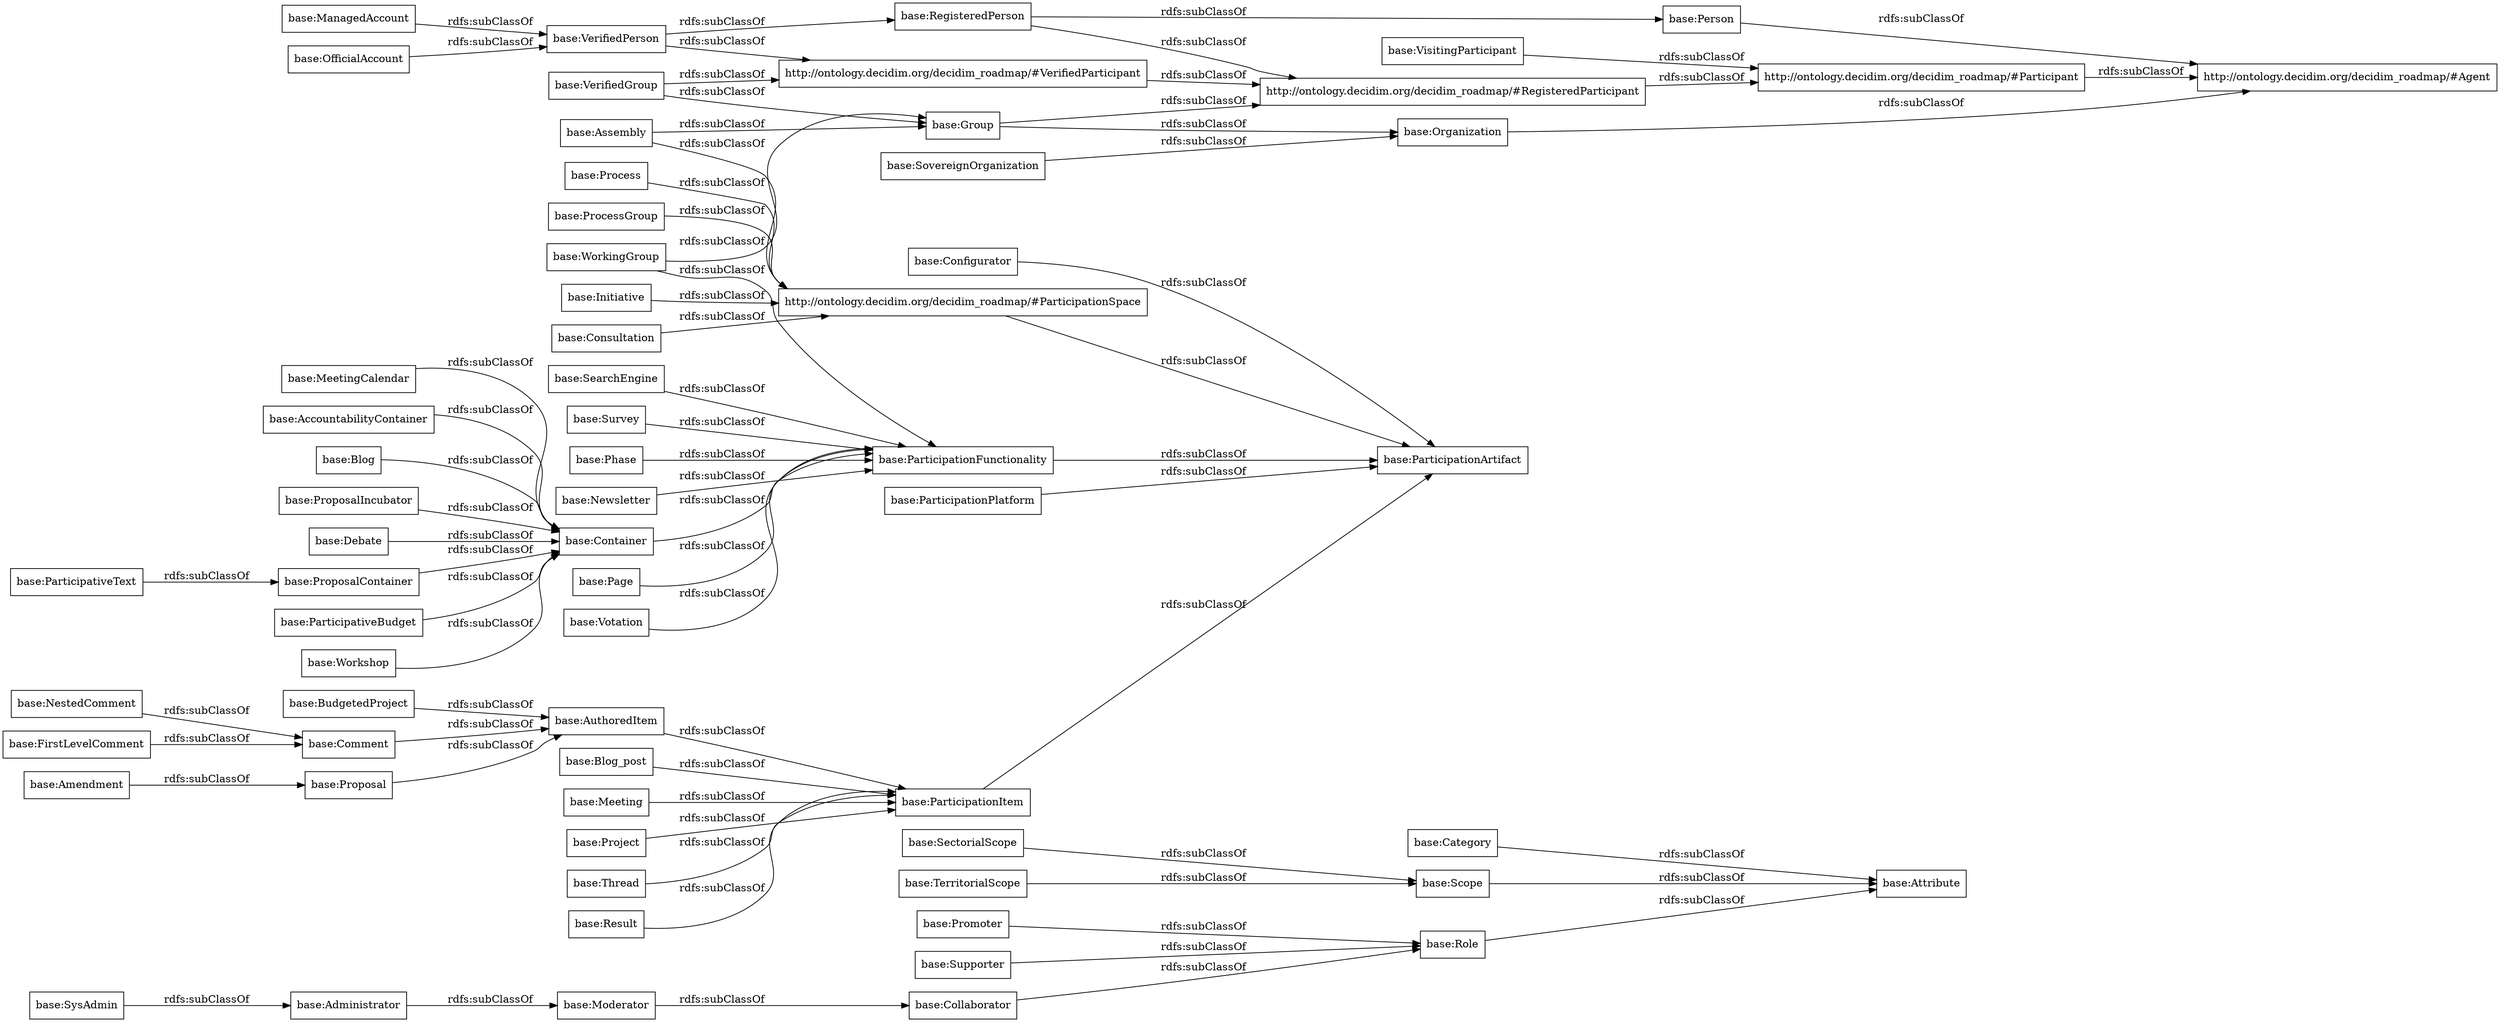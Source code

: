 digraph ar2dtool_diagram { 
rankdir=LR;
size="1000"
node [shape = rectangle, color="black"]; "base:Administrator" "base:OfficialAccount" "base:SectorialScope" "base:AccountabilityContainer" "base:Assembly" "base:Person" "http://ontology.decidim.org/decidim_roadmap/#Participant" "base:Blog_post" "base:ParticipationItem" "base:Blog" "base:Thread" "base:Promoter" "http://ontology.decidim.org/decidim_roadmap/#ParticipationSpace" "base:ProposalIncubator" "base:Category" "base:ParticipationFunctionality" "base:VerifiedGroup" "base:Debate" "base:Attribute" "base:SearchEngine" "base:ProposalContainer" "base:Scope" "base:FirstLevelComment" "base:ParticipationPlatform" "base:Page" "base:ParticipativeBudget" "base:VerifiedPerson" "base:Result" "base:Amendment" "base:TerritorialScope" "base:BudgetedProject" "base:ParticipativeText" "base:Moderator" "base:Comment" "base:Collaborator" "base:VisitingParticipant" "base:ParticipationArtifact" "base:Survey" "base:Configurator" "base:Phase" "base:AuthoredItem" "base:NestedComment" "http://ontology.decidim.org/decidim_roadmap/#VerifiedParticipant" "base:Meeting" "base:Newsletter" "base:Organization" "base:Workshop" "base:Supporter" "base:ProcessGroup" "base:SovereignOrganization" "base:RegisteredPerson" "base:ManagedAccount" "base:Role" "base:Process" "http://ontology.decidim.org/decidim_roadmap/#Agent" "base:Initiative" "base:Consultation" "base:Container" "base:MeetingCalendar" "base:Project" "base:SysAdmin" "base:Group" "base:Proposal" "base:WorkingGroup" "base:Votation" "http://ontology.decidim.org/decidim_roadmap/#RegisteredParticipant" ; /*classes style*/
	"base:AuthoredItem" -> "base:ParticipationItem" [ label = "rdfs:subClassOf" ];
	"base:RegisteredPerson" -> "http://ontology.decidim.org/decidim_roadmap/#RegisteredParticipant" [ label = "rdfs:subClassOf" ];
	"base:RegisteredPerson" -> "base:Person" [ label = "rdfs:subClassOf" ];
	"base:Category" -> "base:Attribute" [ label = "rdfs:subClassOf" ];
	"base:Votation" -> "base:ParticipationFunctionality" [ label = "rdfs:subClassOf" ];
	"base:Proposal" -> "base:AuthoredItem" [ label = "rdfs:subClassOf" ];
	"base:Comment" -> "base:AuthoredItem" [ label = "rdfs:subClassOf" ];
	"base:Collaborator" -> "base:Role" [ label = "rdfs:subClassOf" ];
	"base:NestedComment" -> "base:Comment" [ label = "rdfs:subClassOf" ];
	"base:Consultation" -> "http://ontology.decidim.org/decidim_roadmap/#ParticipationSpace" [ label = "rdfs:subClassOf" ];
	"base:Supporter" -> "base:Role" [ label = "rdfs:subClassOf" ];
	"base:Container" -> "base:ParticipationFunctionality" [ label = "rdfs:subClassOf" ];
	"base:ProcessGroup" -> "http://ontology.decidim.org/decidim_roadmap/#ParticipationSpace" [ label = "rdfs:subClassOf" ];
	"base:Debate" -> "base:Container" [ label = "rdfs:subClassOf" ];
	"base:Promoter" -> "base:Role" [ label = "rdfs:subClassOf" ];
	"base:ManagedAccount" -> "base:VerifiedPerson" [ label = "rdfs:subClassOf" ];
	"base:ParticipationItem" -> "base:ParticipationArtifact" [ label = "rdfs:subClassOf" ];
	"base:TerritorialScope" -> "base:Scope" [ label = "rdfs:subClassOf" ];
	"base:AccountabilityContainer" -> "base:Container" [ label = "rdfs:subClassOf" ];
	"base:BudgetedProject" -> "base:AuthoredItem" [ label = "rdfs:subClassOf" ];
	"base:VerifiedGroup" -> "http://ontology.decidim.org/decidim_roadmap/#VerifiedParticipant" [ label = "rdfs:subClassOf" ];
	"base:VerifiedGroup" -> "base:Group" [ label = "rdfs:subClassOf" ];
	"base:Amendment" -> "base:Proposal" [ label = "rdfs:subClassOf" ];
	"base:Survey" -> "base:ParticipationFunctionality" [ label = "rdfs:subClassOf" ];
	"base:VerifiedPerson" -> "http://ontology.decidim.org/decidim_roadmap/#VerifiedParticipant" [ label = "rdfs:subClassOf" ];
	"base:VerifiedPerson" -> "base:RegisteredPerson" [ label = "rdfs:subClassOf" ];
	"base:ParticipationFunctionality" -> "base:ParticipationArtifact" [ label = "rdfs:subClassOf" ];
	"base:Thread" -> "base:ParticipationItem" [ label = "rdfs:subClassOf" ];
	"base:Phase" -> "base:ParticipationFunctionality" [ label = "rdfs:subClassOf" ];
	"base:SearchEngine" -> "base:ParticipationFunctionality" [ label = "rdfs:subClassOf" ];
	"base:Organization" -> "http://ontology.decidim.org/decidim_roadmap/#Agent" [ label = "rdfs:subClassOf" ];
	"base:Person" -> "http://ontology.decidim.org/decidim_roadmap/#Agent" [ label = "rdfs:subClassOf" ];
	"base:Project" -> "base:ParticipationItem" [ label = "rdfs:subClassOf" ];
	"base:ParticipativeText" -> "base:ProposalContainer" [ label = "rdfs:subClassOf" ];
	"http://ontology.decidim.org/decidim_roadmap/#Participant" -> "http://ontology.decidim.org/decidim_roadmap/#Agent" [ label = "rdfs:subClassOf" ];
	"base:Blog" -> "base:Container" [ label = "rdfs:subClassOf" ];
	"base:VisitingParticipant" -> "http://ontology.decidim.org/decidim_roadmap/#Participant" [ label = "rdfs:subClassOf" ];
	"base:ParticipationPlatform" -> "base:ParticipationArtifact" [ label = "rdfs:subClassOf" ];
	"base:Meeting" -> "base:ParticipationItem" [ label = "rdfs:subClassOf" ];
	"base:MeetingCalendar" -> "base:Container" [ label = "rdfs:subClassOf" ];
	"base:Page" -> "base:ParticipationFunctionality" [ label = "rdfs:subClassOf" ];
	"base:Role" -> "base:Attribute" [ label = "rdfs:subClassOf" ];
	"base:ParticipativeBudget" -> "base:Container" [ label = "rdfs:subClassOf" ];
	"http://ontology.decidim.org/decidim_roadmap/#VerifiedParticipant" -> "http://ontology.decidim.org/decidim_roadmap/#RegisteredParticipant" [ label = "rdfs:subClassOf" ];
	"http://ontology.decidim.org/decidim_roadmap/#RegisteredParticipant" -> "http://ontology.decidim.org/decidim_roadmap/#Participant" [ label = "rdfs:subClassOf" ];
	"base:SectorialScope" -> "base:Scope" [ label = "rdfs:subClassOf" ];
	"base:Initiative" -> "http://ontology.decidim.org/decidim_roadmap/#ParticipationSpace" [ label = "rdfs:subClassOf" ];
	"base:Assembly" -> "http://ontology.decidim.org/decidim_roadmap/#ParticipationSpace" [ label = "rdfs:subClassOf" ];
	"base:Assembly" -> "base:Group" [ label = "rdfs:subClassOf" ];
	"base:ProposalIncubator" -> "base:Container" [ label = "rdfs:subClassOf" ];
	"base:Result" -> "base:ParticipationItem" [ label = "rdfs:subClassOf" ];
	"base:Newsletter" -> "base:ParticipationFunctionality" [ label = "rdfs:subClassOf" ];
	"http://ontology.decidim.org/decidim_roadmap/#ParticipationSpace" -> "base:ParticipationArtifact" [ label = "rdfs:subClassOf" ];
	"base:SovereignOrganization" -> "base:Organization" [ label = "rdfs:subClassOf" ];
	"base:Scope" -> "base:Attribute" [ label = "rdfs:subClassOf" ];
	"base:Blog_post" -> "base:ParticipationItem" [ label = "rdfs:subClassOf" ];
	"base:ProposalContainer" -> "base:Container" [ label = "rdfs:subClassOf" ];
	"base:Moderator" -> "base:Collaborator" [ label = "rdfs:subClassOf" ];
	"base:OfficialAccount" -> "base:VerifiedPerson" [ label = "rdfs:subClassOf" ];
	"base:Configurator" -> "base:ParticipationArtifact" [ label = "rdfs:subClassOf" ];
	"base:FirstLevelComment" -> "base:Comment" [ label = "rdfs:subClassOf" ];
	"base:Process" -> "http://ontology.decidim.org/decidim_roadmap/#ParticipationSpace" [ label = "rdfs:subClassOf" ];
	"base:Administrator" -> "base:Moderator" [ label = "rdfs:subClassOf" ];
	"base:WorkingGroup" -> "base:ParticipationFunctionality" [ label = "rdfs:subClassOf" ];
	"base:WorkingGroup" -> "base:Group" [ label = "rdfs:subClassOf" ];
	"base:Group" -> "http://ontology.decidim.org/decidim_roadmap/#RegisteredParticipant" [ label = "rdfs:subClassOf" ];
	"base:Group" -> "base:Organization" [ label = "rdfs:subClassOf" ];
	"base:Workshop" -> "base:Container" [ label = "rdfs:subClassOf" ];
	"base:SysAdmin" -> "base:Administrator" [ label = "rdfs:subClassOf" ];

}
